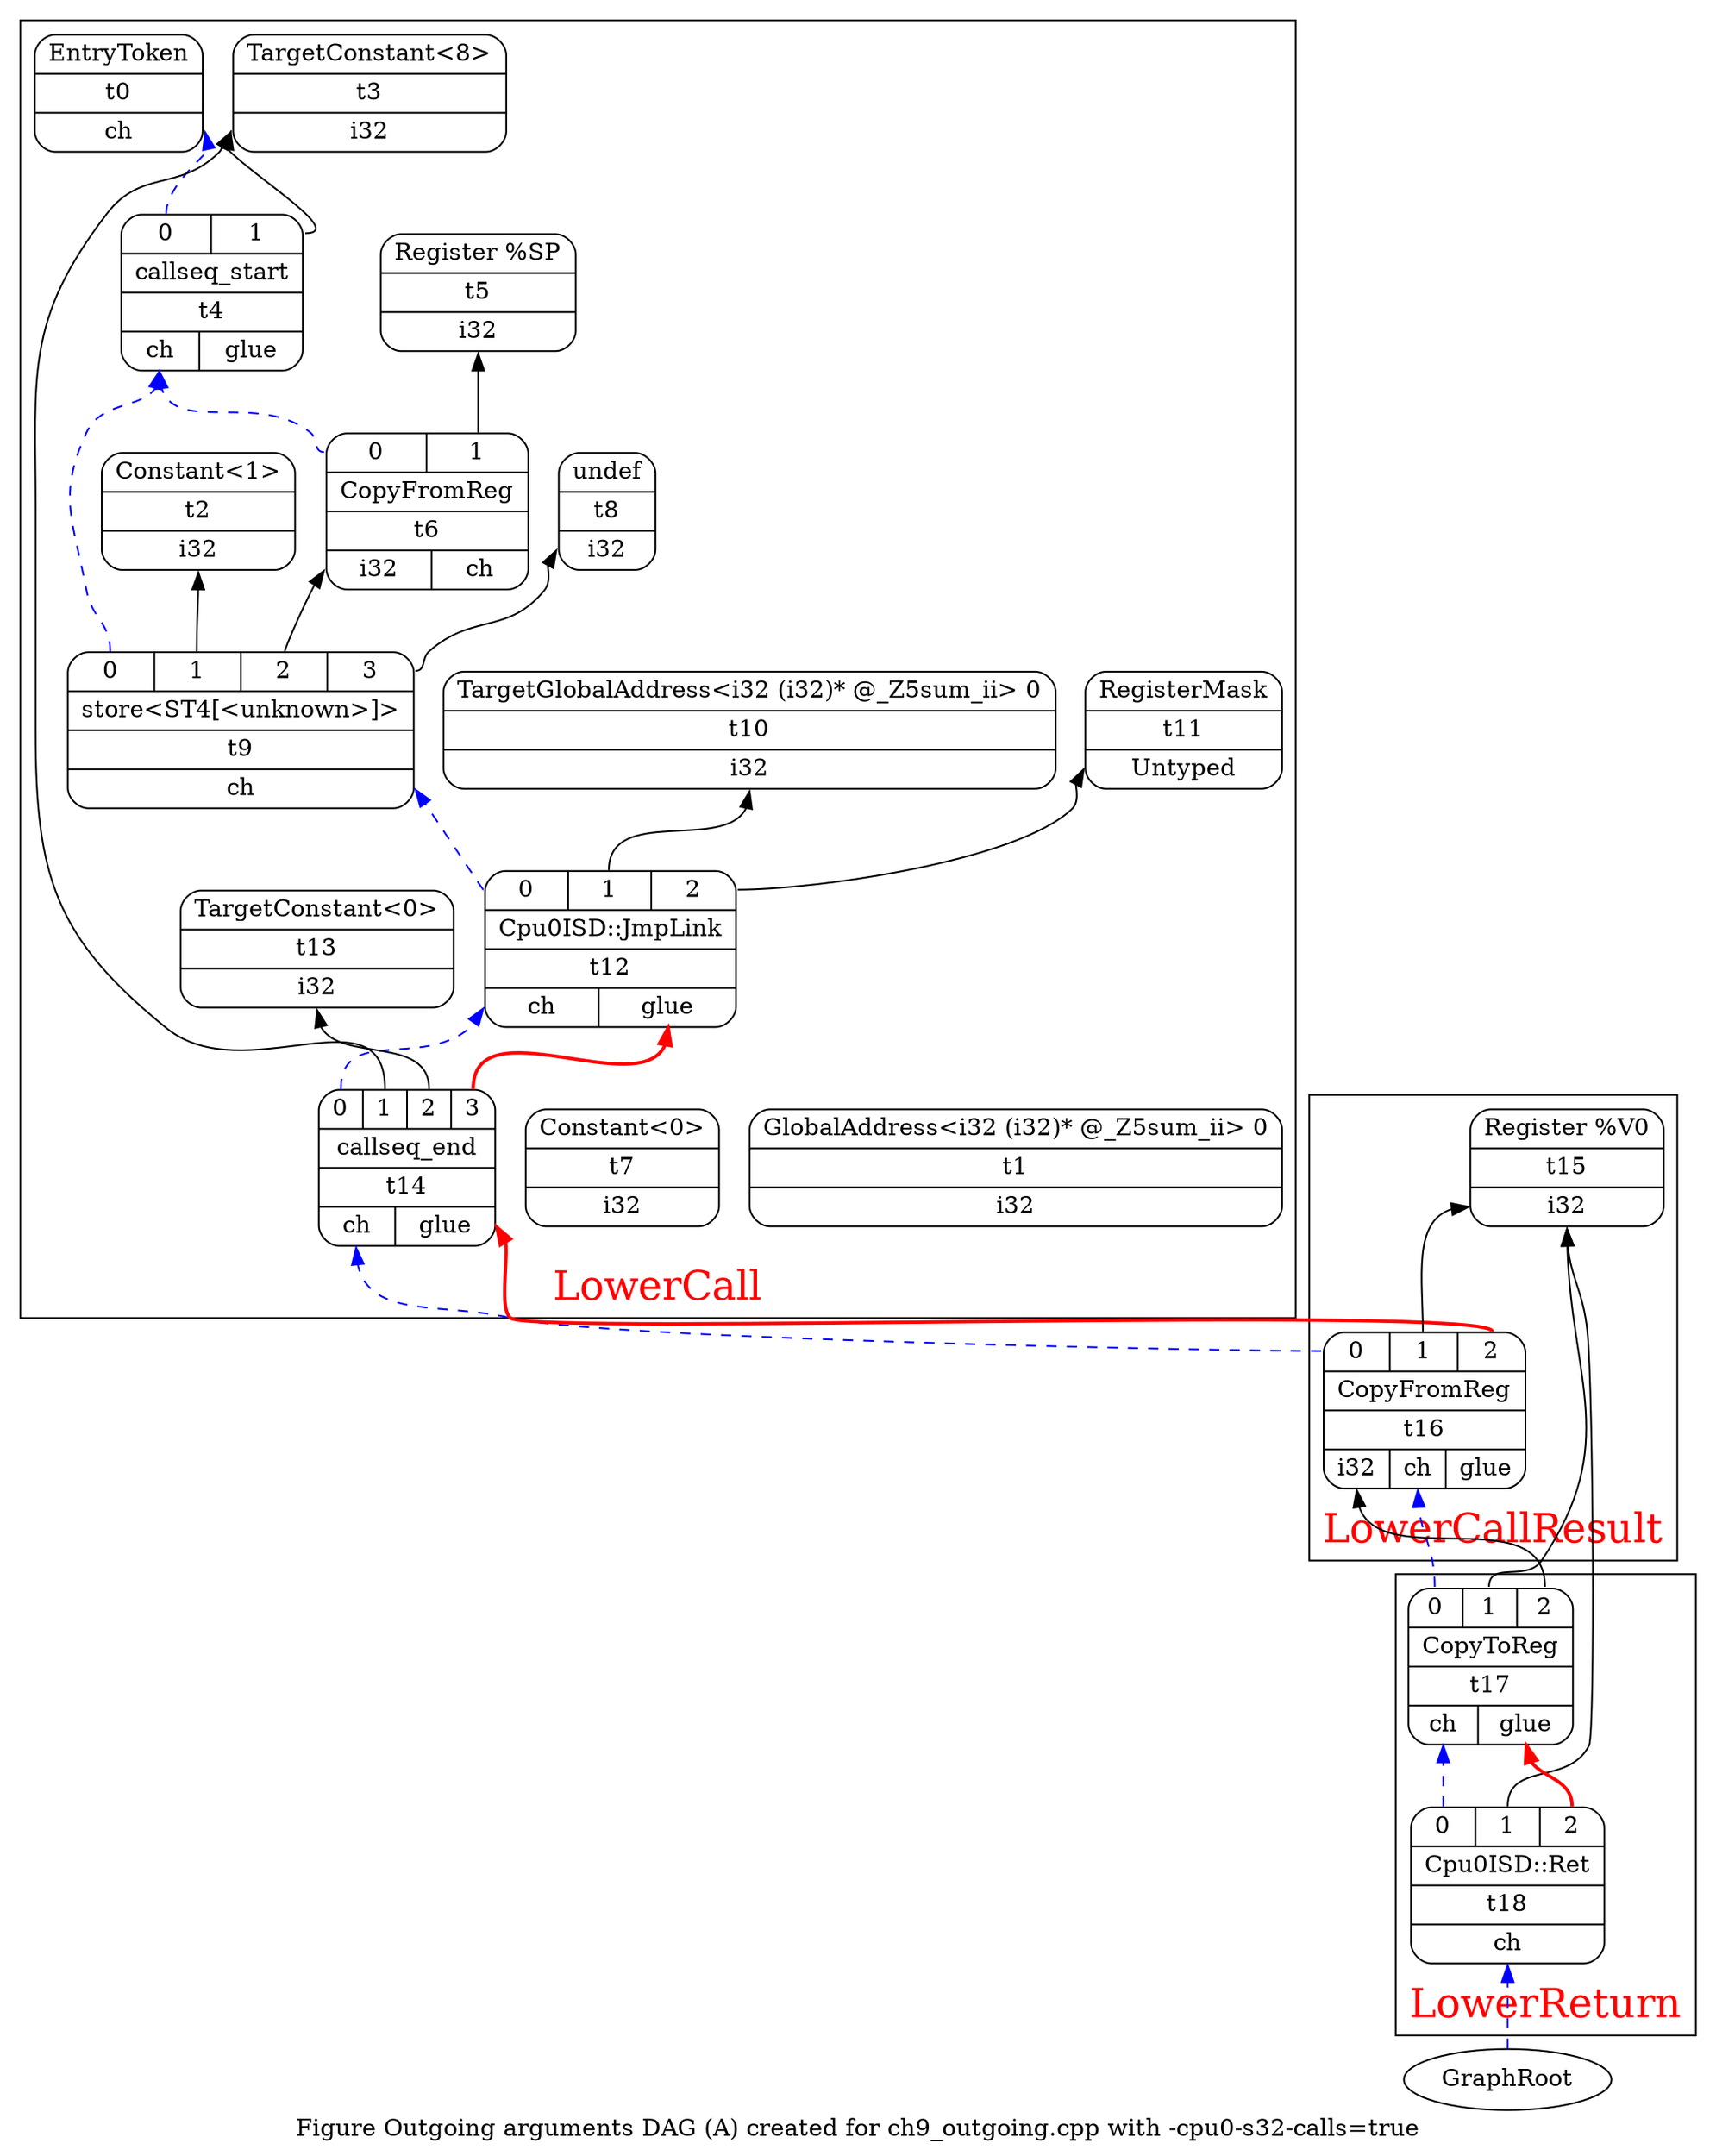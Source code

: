digraph "dag-combine1 input for _Z10call_sum_iv:" {
	rankdir="BT";
	label="Figure Outgoing arguments DAG (A) created for ch9_outgoing.cpp with -cpu0-s32-calls=true";

  subgraph cluster_0 {
    fontcolor=red;
    fontsize=24;
    label = "LowerCall";
	Node0x102f0d060 [shape=record,shape=Mrecord,label="{EntryToken|t0|{<d0>ch}}"];
	Node0x10304f200 [shape=record,shape=Mrecord,label="{GlobalAddress\<i32 (i32)* @_Z5sum_ii\> 0|t1|{<d0>i32}}"];
	Node0x10304f270 [shape=record,shape=Mrecord,label="{Constant\<1\>|t2|{<d0>i32}}"];
	Node0x10304f2e0 [shape=record,shape=Mrecord,label="{TargetConstant\<8\>|t3|{<d0>i32}}"];
	Node0x10304f350 [shape=record,shape=Mrecord,label="{{<s0>0|<s1>1}|callseq_start|t4|{<d0>ch|<d1>glue}}"];
	Node0x10304f350:s0 -> Node0x102f0d060:d0[color=blue,style=dashed];
	Node0x10304f350:s1 -> Node0x10304f2e0:d0;
	Node0x10304f3c0 [shape=record,shape=Mrecord,label="{Register %SP|t5|{<d0>i32}}"];
	Node0x10304f430 [shape=record,shape=Mrecord,label="{{<s0>0|<s1>1}|CopyFromReg|t6|{<d0>i32|<d1>ch}}"];
	Node0x10304f430:s0 -> Node0x10304f350:d0[color=blue,style=dashed];
	Node0x10304f430:s1 -> Node0x10304f3c0:d0;
	Node0x10304f4a0 [shape=record,shape=Mrecord,label="{Constant\<0\>|t7|{<d0>i32}}"];
	Node0x10304f510 [shape=record,shape=Mrecord,label="{undef|t8|{<d0>i32}}"];
	Node0x10304f580 [shape=record,shape=Mrecord,label="{{<s0>0|<s1>1|<s2>2|<s3>3}|store\<ST4[\<unknown\>]\>|t9|{<d0>ch}}"];
	Node0x10304f580:s0 -> Node0x10304f350:d0[color=blue,style=dashed];
	Node0x10304f580:s1 -> Node0x10304f270:d0;
	Node0x10304f580:s2 -> Node0x10304f430:d0;
	Node0x10304f580:s3 -> Node0x10304f510:d0;
	Node0x10304f5f0 [shape=record,shape=Mrecord,label="{TargetGlobalAddress\<i32 (i32)* @_Z5sum_ii\> 0|t10|{<d0>i32}}"];
	Node0x10304f660 [shape=record,shape=Mrecord,label="{RegisterMask|t11|{<d0>Untyped}}"];
	Node0x10304f6d0 [shape=record,shape=Mrecord,label="{{<s0>0|<s1>1|<s2>2}|Cpu0ISD::JmpLink|t12|{<d0>ch|<d1>glue}}"];
	Node0x10304f6d0:s0 -> Node0x10304f580:d0[color=blue,style=dashed];
	Node0x10304f6d0:s1 -> Node0x10304f5f0:d0;
	Node0x10304f6d0:s2 -> Node0x10304f660:d0;
	Node0x10304f740 [shape=record,shape=Mrecord,label="{TargetConstant\<0\>|t13|{<d0>i32}}"];
	Node0x10304f7b0 [shape=record,shape=Mrecord,label="{{<s0>0|<s1>1|<s2>2|<s3>3}|callseq_end|t14|{<d0>ch|<d1>glue}}"];
	Node0x10304f7b0:s0 -> Node0x10304f6d0:d0[color=blue,style=dashed];
	Node0x10304f7b0:s1 -> Node0x10304f2e0:d0;
	Node0x10304f7b0:s2 -> Node0x10304f740:d0;
	Node0x10304f7b0:s3 -> Node0x10304f6d0:d1[color=red,style=bold];
  }
  subgraph cluster_1 {
    fontcolor=red;
    fontsize=24;
    label = "LowerCallResult";
	Node0x10304f820 [shape=record,shape=Mrecord,label="{Register %V0|t15|{<d0>i32}}"];
	Node0x10304f890 [shape=record,shape=Mrecord,label="{{<s0>0|<s1>1|<s2>2}|CopyFromReg|t16|{<d0>i32|<d1>ch|<d2>glue}}"];
  }
  subgraph cluster_2 {
    fontcolor=red;
    fontsize=24;
    label = "LowerReturn";
	Node0x10304f900 [shape=record,shape=Mrecord,label="{{<s0>0|<s1>1|<s2>2}|CopyToReg|t17|{<d0>ch|<d1>glue}}"];
	Node0x10304f970 [shape=record,shape=Mrecord,label="{{<s0>0|<s1>1|<s2>2}|Cpu0ISD::Ret|t18|{<d0>ch}}"];
  }
	Node0x10304f890:s0 -> Node0x10304f7b0:d0[color=blue,style=dashed];
	Node0x10304f890:s1 -> Node0x10304f820:d0;
	Node0x10304f890:s2 -> Node0x10304f7b0:d1[color=red,style=bold];
	
	Node0x10304f900:s0 -> Node0x10304f890:d1[color=blue,style=dashed];
	Node0x10304f900:s1 -> Node0x10304f820:d0;
	Node0x10304f900:s2 -> Node0x10304f890:d0;
	Node0x10304f970:s0 -> Node0x10304f900:d0[color=blue,style=dashed];
	Node0x10304f970:s1 -> Node0x10304f820:d0;
	Node0x10304f970:s2 -> Node0x10304f900:d1[color=red,style=bold];
	
	Node0x0[ plaintext=circle, label ="GraphRoot"];
	Node0x0 -> Node0x10304f970:d0[color=blue,style=dashed];
}
